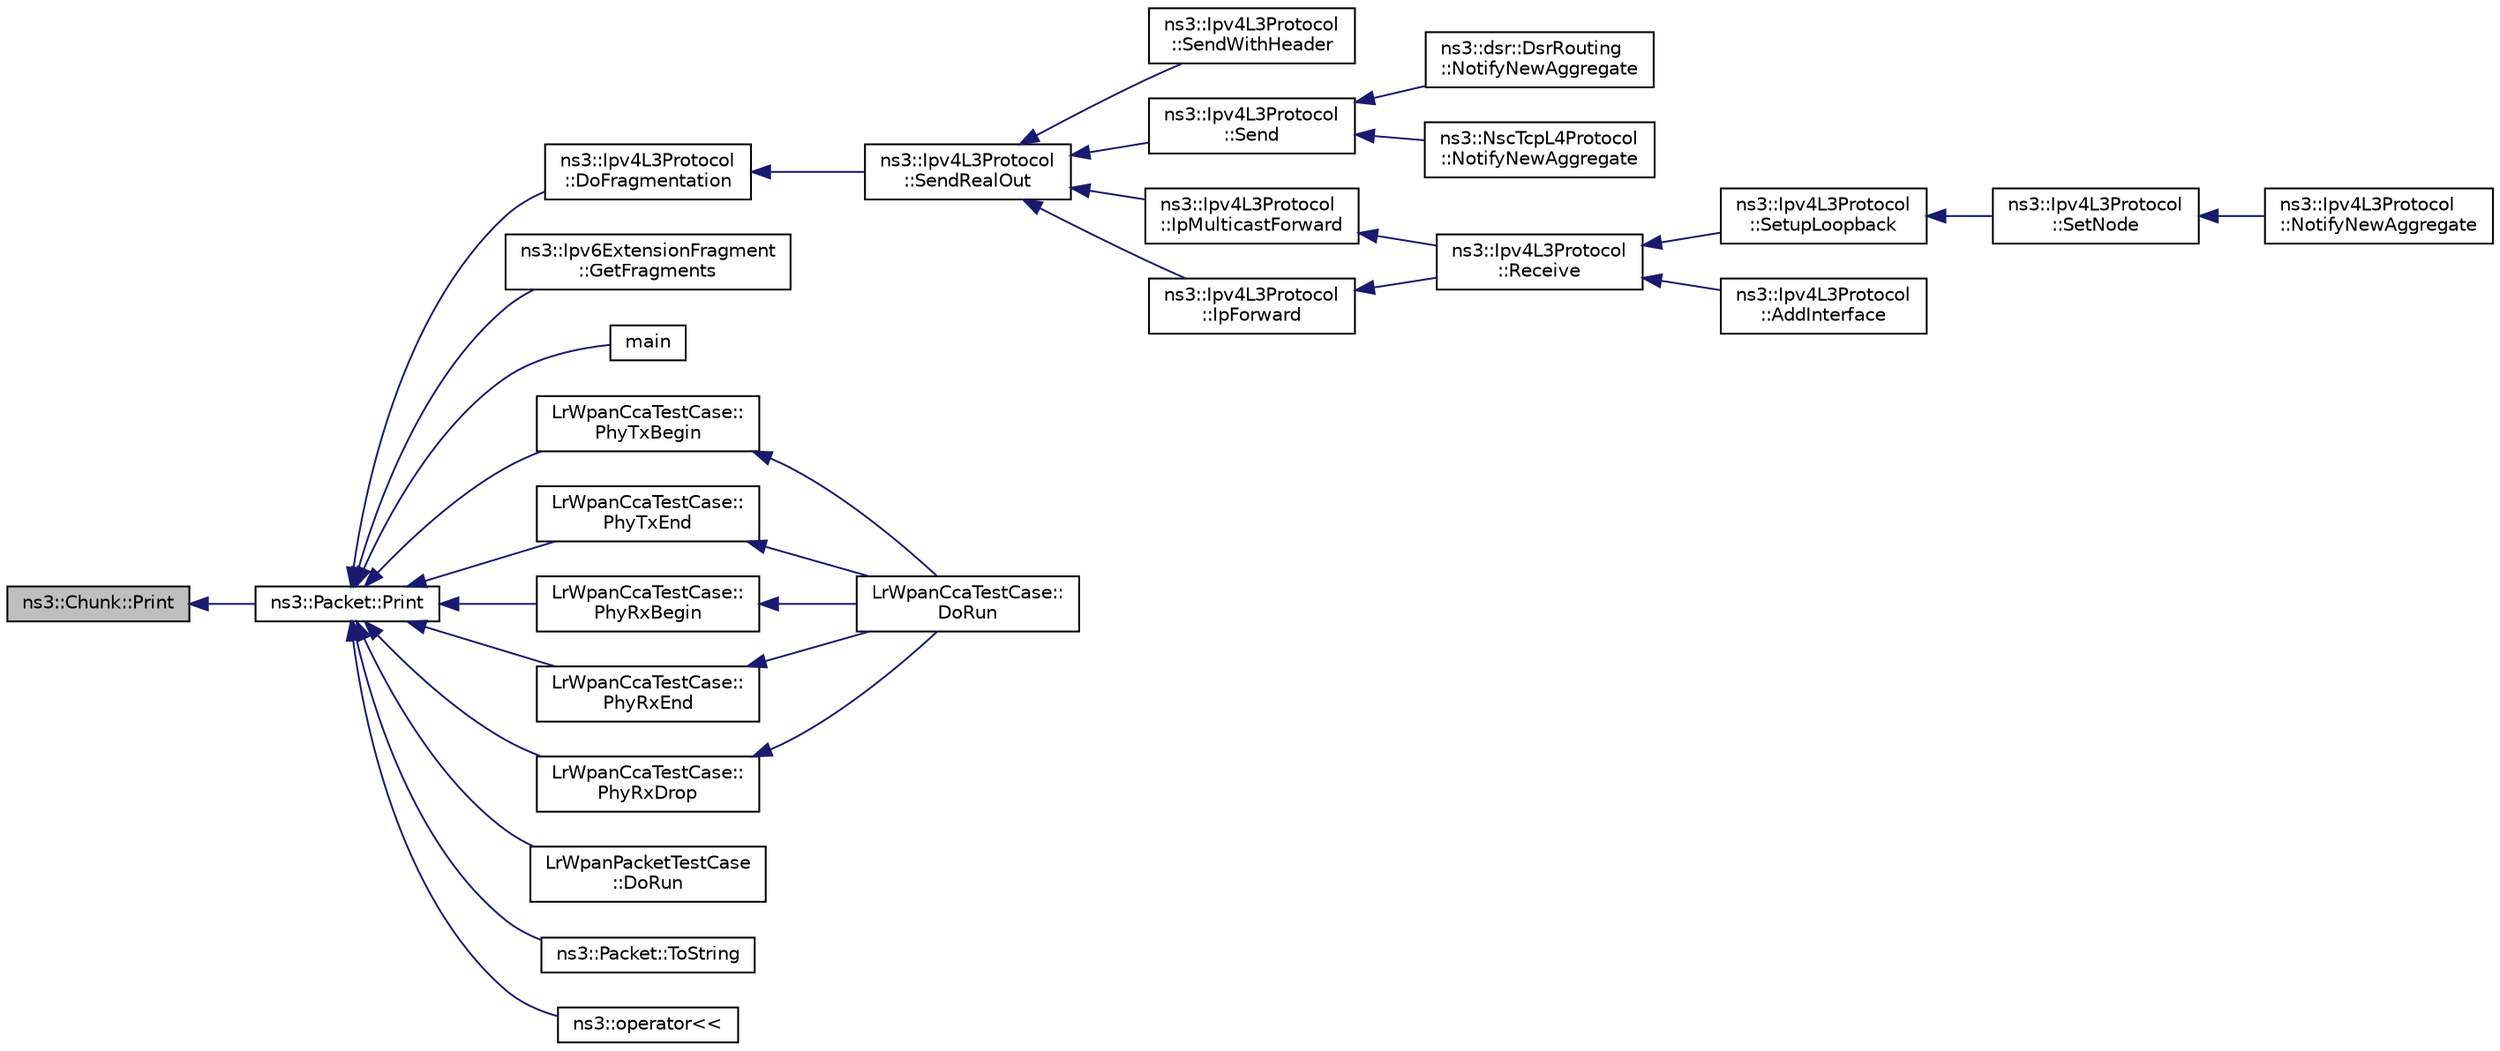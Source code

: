 digraph "ns3::Chunk::Print"
{
  edge [fontname="Helvetica",fontsize="10",labelfontname="Helvetica",labelfontsize="10"];
  node [fontname="Helvetica",fontsize="10",shape=record];
  rankdir="LR";
  Node1 [label="ns3::Chunk::Print",height=0.2,width=0.4,color="black", fillcolor="grey75", style="filled", fontcolor="black"];
  Node1 -> Node2 [dir="back",color="midnightblue",fontsize="10",style="solid"];
  Node2 [label="ns3::Packet::Print",height=0.2,width=0.4,color="black", fillcolor="white", style="filled",URL="$dd/d7a/classns3_1_1Packet.html#aa34058a5cdbf94673531f8c4001ab227",tooltip="Print the packet contents. "];
  Node2 -> Node3 [dir="back",color="midnightblue",fontsize="10",style="solid"];
  Node3 [label="ns3::Ipv4L3Protocol\l::DoFragmentation",height=0.2,width=0.4,color="black", fillcolor="white", style="filled",URL="$d2/dc9/classns3_1_1Ipv4L3Protocol.html#a5ea602dc1447746c0c3bd90e36ec3888",tooltip="Fragment a packet. "];
  Node3 -> Node4 [dir="back",color="midnightblue",fontsize="10",style="solid"];
  Node4 [label="ns3::Ipv4L3Protocol\l::SendRealOut",height=0.2,width=0.4,color="black", fillcolor="white", style="filled",URL="$d2/dc9/classns3_1_1Ipv4L3Protocol.html#ac1baf310b12bbc564d0766061ecca323",tooltip="Send packet with route. "];
  Node4 -> Node5 [dir="back",color="midnightblue",fontsize="10",style="solid"];
  Node5 [label="ns3::Ipv4L3Protocol\l::SendWithHeader",height=0.2,width=0.4,color="black", fillcolor="white", style="filled",URL="$d2/dc9/classns3_1_1Ipv4L3Protocol.html#a9305010252cee1e4e97766227ca58ba4"];
  Node4 -> Node6 [dir="back",color="midnightblue",fontsize="10",style="solid"];
  Node6 [label="ns3::Ipv4L3Protocol\l::Send",height=0.2,width=0.4,color="black", fillcolor="white", style="filled",URL="$d2/dc9/classns3_1_1Ipv4L3Protocol.html#abe8cf785815f3fbb32b0e21d629be641"];
  Node6 -> Node7 [dir="back",color="midnightblue",fontsize="10",style="solid"];
  Node7 [label="ns3::dsr::DsrRouting\l::NotifyNewAggregate",height=0.2,width=0.4,color="black", fillcolor="white", style="filled",URL="$df/d32/classns3_1_1dsr_1_1DsrRouting.html#a7742bf3036dba9f9b24906b959be728e"];
  Node6 -> Node8 [dir="back",color="midnightblue",fontsize="10",style="solid"];
  Node8 [label="ns3::NscTcpL4Protocol\l::NotifyNewAggregate",height=0.2,width=0.4,color="black", fillcolor="white", style="filled",URL="$dd/dfe/classns3_1_1NscTcpL4Protocol.html#a423e33bc38d6f04ba6c54f7ce2647565"];
  Node4 -> Node9 [dir="back",color="midnightblue",fontsize="10",style="solid"];
  Node9 [label="ns3::Ipv4L3Protocol\l::IpMulticastForward",height=0.2,width=0.4,color="black", fillcolor="white", style="filled",URL="$d2/dc9/classns3_1_1Ipv4L3Protocol.html#a85ad438d9b2c50d55d1b674b9fd1e8f7",tooltip="Forward a multicast packet. "];
  Node9 -> Node10 [dir="back",color="midnightblue",fontsize="10",style="solid"];
  Node10 [label="ns3::Ipv4L3Protocol\l::Receive",height=0.2,width=0.4,color="black", fillcolor="white", style="filled",URL="$d2/dc9/classns3_1_1Ipv4L3Protocol.html#a2f27fb0a3f698ffb34a654323b063c94"];
  Node10 -> Node11 [dir="back",color="midnightblue",fontsize="10",style="solid"];
  Node11 [label="ns3::Ipv4L3Protocol\l::SetupLoopback",height=0.2,width=0.4,color="black", fillcolor="white", style="filled",URL="$d2/dc9/classns3_1_1Ipv4L3Protocol.html#aa37b950d26063e4e7ee659e599c83bde",tooltip="Setup loopback interface. "];
  Node11 -> Node12 [dir="back",color="midnightblue",fontsize="10",style="solid"];
  Node12 [label="ns3::Ipv4L3Protocol\l::SetNode",height=0.2,width=0.4,color="black", fillcolor="white", style="filled",URL="$d2/dc9/classns3_1_1Ipv4L3Protocol.html#a82ef37914ea8bab699575fea23586bc7",tooltip="Set node associated with this stack. "];
  Node12 -> Node13 [dir="back",color="midnightblue",fontsize="10",style="solid"];
  Node13 [label="ns3::Ipv4L3Protocol\l::NotifyNewAggregate",height=0.2,width=0.4,color="black", fillcolor="white", style="filled",URL="$d2/dc9/classns3_1_1Ipv4L3Protocol.html#a41c7e4fc5a8dba55e9708df7cef9b9c7"];
  Node10 -> Node14 [dir="back",color="midnightblue",fontsize="10",style="solid"];
  Node14 [label="ns3::Ipv4L3Protocol\l::AddInterface",height=0.2,width=0.4,color="black", fillcolor="white", style="filled",URL="$d2/dc9/classns3_1_1Ipv4L3Protocol.html#ac6855eb39254f74fa30e7f23a7b100db"];
  Node4 -> Node15 [dir="back",color="midnightblue",fontsize="10",style="solid"];
  Node15 [label="ns3::Ipv4L3Protocol\l::IpForward",height=0.2,width=0.4,color="black", fillcolor="white", style="filled",URL="$d2/dc9/classns3_1_1Ipv4L3Protocol.html#ae00b4ef6c6907a602898800ee5dcbc57",tooltip="Forward a packet. "];
  Node15 -> Node10 [dir="back",color="midnightblue",fontsize="10",style="solid"];
  Node2 -> Node16 [dir="back",color="midnightblue",fontsize="10",style="solid"];
  Node16 [label="ns3::Ipv6ExtensionFragment\l::GetFragments",height=0.2,width=0.4,color="black", fillcolor="white", style="filled",URL="$de/dd5/classns3_1_1Ipv6ExtensionFragment.html#a60bc0fdd5a5d1bcb2223c98909eef44e",tooltip="Fragment a packet. "];
  Node2 -> Node17 [dir="back",color="midnightblue",fontsize="10",style="solid"];
  Node17 [label="main",height=0.2,width=0.4,color="black", fillcolor="white", style="filled",URL="$d4/d3b/lr-wpan-packet-print_8cc.html#a0ddf1224851353fc92bfbff6f499fa97"];
  Node2 -> Node18 [dir="back",color="midnightblue",fontsize="10",style="solid"];
  Node18 [label="LrWpanCcaTestCase::\lPhyTxBegin",height=0.2,width=0.4,color="black", fillcolor="white", style="filled",URL="$d7/def/classLrWpanCcaTestCase.html#a23a0238970a4597eb0e6f90cd5a2f5f5",tooltip="Function called when PhyTxBegin is hit. "];
  Node18 -> Node19 [dir="back",color="midnightblue",fontsize="10",style="solid"];
  Node19 [label="LrWpanCcaTestCase::\lDoRun",height=0.2,width=0.4,color="black", fillcolor="white", style="filled",URL="$d7/def/classLrWpanCcaTestCase.html#a3e2872a3bd57d754a2bdb613437e18a8",tooltip="Implementation to actually run this TestCase. "];
  Node2 -> Node20 [dir="back",color="midnightblue",fontsize="10",style="solid"];
  Node20 [label="LrWpanCcaTestCase::\lPhyTxEnd",height=0.2,width=0.4,color="black", fillcolor="white", style="filled",URL="$d7/def/classLrWpanCcaTestCase.html#a10eb0d8851c2e8de313448bb2da6fd30",tooltip="Function called when PhyTxEnd is hit. "];
  Node20 -> Node19 [dir="back",color="midnightblue",fontsize="10",style="solid"];
  Node2 -> Node21 [dir="back",color="midnightblue",fontsize="10",style="solid"];
  Node21 [label="LrWpanCcaTestCase::\lPhyRxBegin",height=0.2,width=0.4,color="black", fillcolor="white", style="filled",URL="$d7/def/classLrWpanCcaTestCase.html#a7d236bfc6109f581582255227b8dee77",tooltip="Function called when PhyRxBegin is hit. "];
  Node21 -> Node19 [dir="back",color="midnightblue",fontsize="10",style="solid"];
  Node2 -> Node22 [dir="back",color="midnightblue",fontsize="10",style="solid"];
  Node22 [label="LrWpanCcaTestCase::\lPhyRxEnd",height=0.2,width=0.4,color="black", fillcolor="white", style="filled",URL="$d7/def/classLrWpanCcaTestCase.html#aed133fe6504b326574ada94b6043abcf",tooltip="Function called when PhyRxEnd is hit. "];
  Node22 -> Node19 [dir="back",color="midnightblue",fontsize="10",style="solid"];
  Node2 -> Node23 [dir="back",color="midnightblue",fontsize="10",style="solid"];
  Node23 [label="LrWpanCcaTestCase::\lPhyRxDrop",height=0.2,width=0.4,color="black", fillcolor="white", style="filled",URL="$d7/def/classLrWpanCcaTestCase.html#a302ae211f206663a114fcd5a07752d5c",tooltip="Function called when PhyRxDrop is hit. "];
  Node23 -> Node19 [dir="back",color="midnightblue",fontsize="10",style="solid"];
  Node2 -> Node24 [dir="back",color="midnightblue",fontsize="10",style="solid"];
  Node24 [label="LrWpanPacketTestCase\l::DoRun",height=0.2,width=0.4,color="black", fillcolor="white", style="filled",URL="$dc/d38/classLrWpanPacketTestCase.html#ae85f64d48a71983a4a43f49e5571546a",tooltip="Implementation to actually run this TestCase. "];
  Node2 -> Node25 [dir="back",color="midnightblue",fontsize="10",style="solid"];
  Node25 [label="ns3::Packet::ToString",height=0.2,width=0.4,color="black", fillcolor="white", style="filled",URL="$dd/d7a/classns3_1_1Packet.html#a2474139f184f81df37f35b99efdc66f1",tooltip="Return a string representation of the packet. "];
  Node2 -> Node26 [dir="back",color="midnightblue",fontsize="10",style="solid"];
  Node26 [label="ns3::operator\<\<",height=0.2,width=0.4,color="black", fillcolor="white", style="filled",URL="$d7/d2e/namespacens3.html#a592d34a2e0784b4eecdf866a48729c58",tooltip="Stream insertion operator. "];
}
